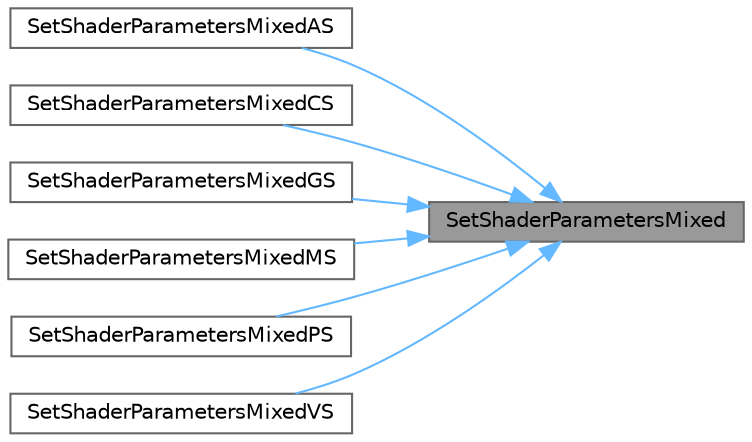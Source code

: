 digraph "SetShaderParametersMixed"
{
 // INTERACTIVE_SVG=YES
 // LATEX_PDF_SIZE
  bgcolor="transparent";
  edge [fontname=Helvetica,fontsize=10,labelfontname=Helvetica,labelfontsize=10];
  node [fontname=Helvetica,fontsize=10,shape=box,height=0.2,width=0.4];
  rankdir="RL";
  Node1 [id="Node000001",label="SetShaderParametersMixed",height=0.2,width=0.4,color="gray40", fillcolor="grey60", style="filled", fontcolor="black",tooltip="Utility to set all legacy and non-legacy parameters for a shader. Requires the shader type to impleme..."];
  Node1 -> Node2 [id="edge1_Node000001_Node000002",dir="back",color="steelblue1",style="solid",tooltip=" "];
  Node2 [id="Node000002",label="SetShaderParametersMixedAS",height=0.2,width=0.4,color="grey40", fillcolor="white", style="filled",URL="$d9/dfb/ShaderParameterUtils_8h.html#a637cb98caad25e3718fec2e2e885a44e",tooltip="Utility to set all legacy and non-legacy parameters for an Amplification shader. Requires the shader ..."];
  Node1 -> Node3 [id="edge2_Node000001_Node000003",dir="back",color="steelblue1",style="solid",tooltip=" "];
  Node3 [id="Node000003",label="SetShaderParametersMixedCS",height=0.2,width=0.4,color="grey40", fillcolor="white", style="filled",URL="$d9/dfb/ShaderParameterUtils_8h.html#aa93b63c06fda620d6a85e50b093ce598",tooltip="Utility to set all legacy and non-legacy parameters for a Compute shader. Requires the shader type to..."];
  Node1 -> Node4 [id="edge3_Node000001_Node000004",dir="back",color="steelblue1",style="solid",tooltip=" "];
  Node4 [id="Node000004",label="SetShaderParametersMixedGS",height=0.2,width=0.4,color="grey40", fillcolor="white", style="filled",URL="$d9/dfb/ShaderParameterUtils_8h.html#a50dc9dd9d5fd008d3bccdd8af52170c3",tooltip="Utility to set all legacy and non-legacy parameters for a Geometry shader. Requires the shader type t..."];
  Node1 -> Node5 [id="edge4_Node000001_Node000005",dir="back",color="steelblue1",style="solid",tooltip=" "];
  Node5 [id="Node000005",label="SetShaderParametersMixedMS",height=0.2,width=0.4,color="grey40", fillcolor="white", style="filled",URL="$d9/dfb/ShaderParameterUtils_8h.html#a6022ad1656ceb898ae0ab391a32fa156",tooltip="Utility to set all legacy and non-legacy parameters for a Mesh shader. Requires the shader type to im..."];
  Node1 -> Node6 [id="edge5_Node000001_Node000006",dir="back",color="steelblue1",style="solid",tooltip=" "];
  Node6 [id="Node000006",label="SetShaderParametersMixedPS",height=0.2,width=0.4,color="grey40", fillcolor="white", style="filled",URL="$d9/dfb/ShaderParameterUtils_8h.html#a8a3a6b39b5266152ad2fa7d5b9d6f88e",tooltip="Utility to set all legacy and non-legacy parameters for a Pixel shader. Requires the shader type to i..."];
  Node1 -> Node7 [id="edge6_Node000001_Node000007",dir="back",color="steelblue1",style="solid",tooltip=" "];
  Node7 [id="Node000007",label="SetShaderParametersMixedVS",height=0.2,width=0.4,color="grey40", fillcolor="white", style="filled",URL="$d9/dfb/ShaderParameterUtils_8h.html#a344d66d648c50af5ad1c46be373dc10f",tooltip="Utility to set all legacy and non-legacy parameters for a Vertex shader. Requires the shader type to ..."];
}
